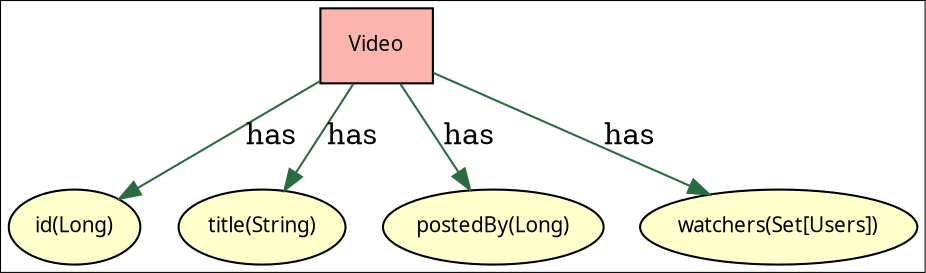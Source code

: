 digraph G {
    node[shape=rectangle, fontname=Tahoma, fontsize=10, style="filled",
        gradientangle="270", fillcolor="bisque", colorscheme="pastel19"]
  	colorscheme="pastel19"
    cluster=true;

		Video [fillcolor="1"]
		
		

		
	    id [label="id(Long)" fillcolor="6" shape=ellipse ]
	    
            Video -> id [color="#2A6C41" label="has"]
	    
		
	    title [label="title(String)" fillcolor="6" shape=ellipse ]
	    
            Video -> title [color="#2A6C41" label="has"]
	    
		
	    postedBy [label="postedBy(Long)" fillcolor="6" shape=ellipse ]
	    
            Video -> postedBy [color="#2A6C41" label="has"]
	    
		
	    watchers [label="watchers(Set[Users])" fillcolor="6" shape=ellipse ]
	    
            Video -> watchers [color="#2A6C41" label="has"]
	    
	
}

